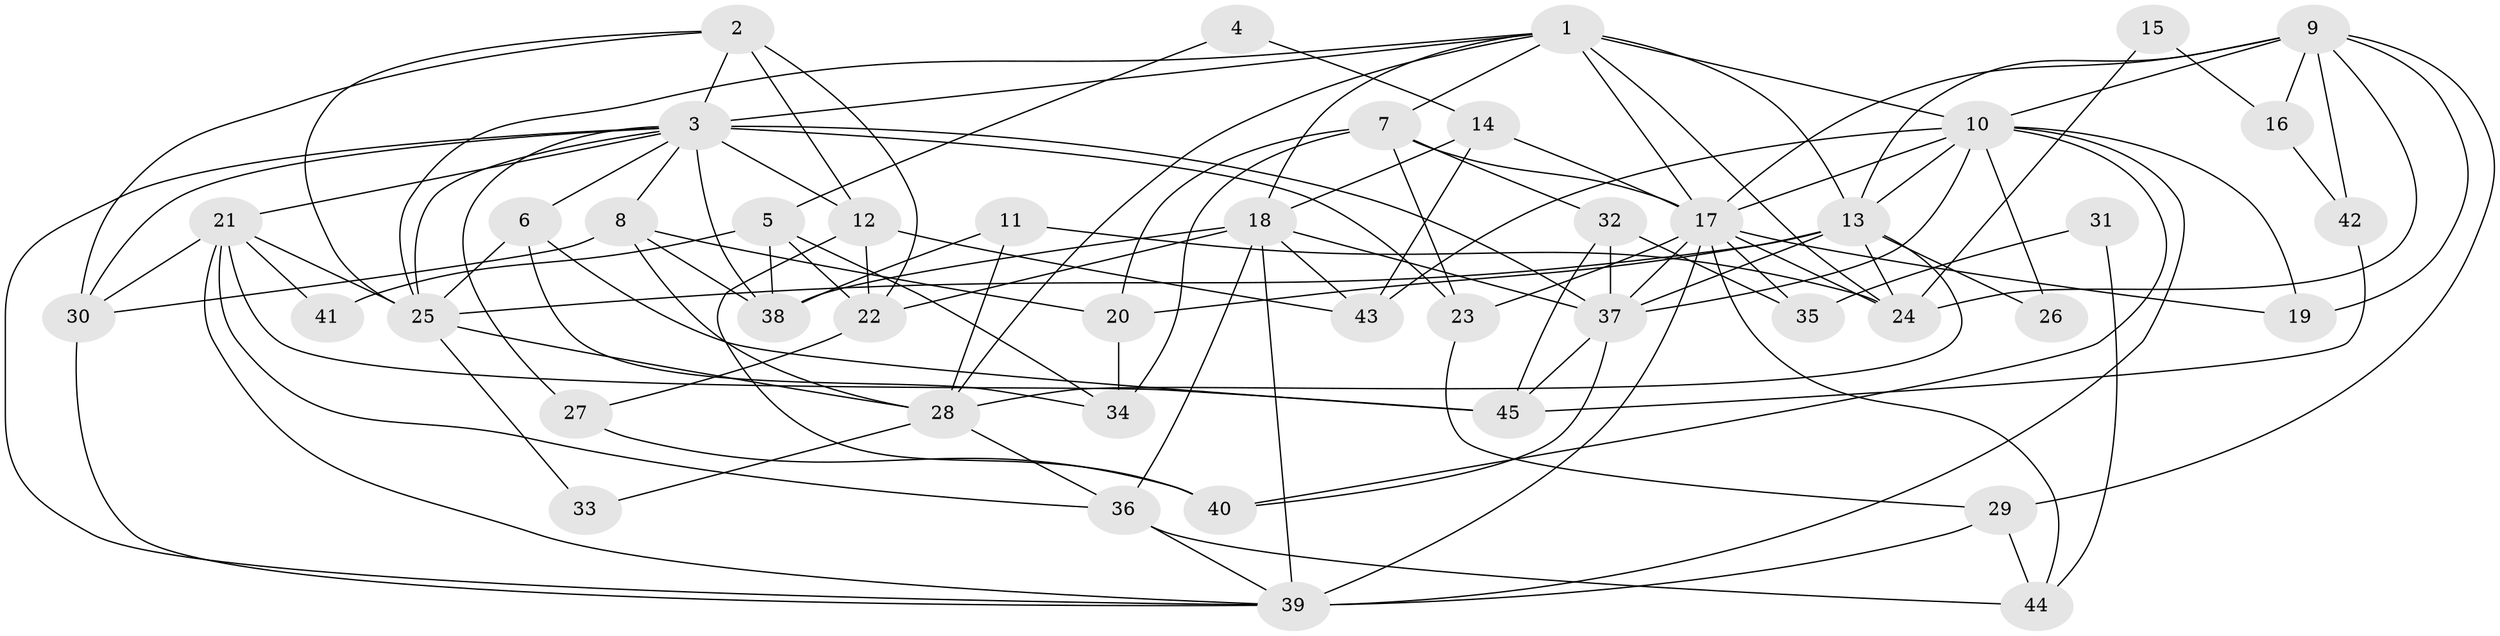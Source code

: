 // original degree distribution, {3: 0.2247191011235955, 4: 0.34831460674157305, 2: 0.11235955056179775, 5: 0.2247191011235955, 6: 0.056179775280898875, 8: 0.011235955056179775, 7: 0.02247191011235955}
// Generated by graph-tools (version 1.1) at 2025/35/03/09/25 02:35:53]
// undirected, 45 vertices, 117 edges
graph export_dot {
graph [start="1"]
  node [color=gray90,style=filled];
  1;
  2;
  3;
  4;
  5;
  6;
  7;
  8;
  9;
  10;
  11;
  12;
  13;
  14;
  15;
  16;
  17;
  18;
  19;
  20;
  21;
  22;
  23;
  24;
  25;
  26;
  27;
  28;
  29;
  30;
  31;
  32;
  33;
  34;
  35;
  36;
  37;
  38;
  39;
  40;
  41;
  42;
  43;
  44;
  45;
  1 -- 3 [weight=1.0];
  1 -- 7 [weight=1.0];
  1 -- 10 [weight=1.0];
  1 -- 13 [weight=2.0];
  1 -- 17 [weight=2.0];
  1 -- 18 [weight=1.0];
  1 -- 24 [weight=1.0];
  1 -- 25 [weight=1.0];
  1 -- 28 [weight=2.0];
  2 -- 3 [weight=1.0];
  2 -- 12 [weight=2.0];
  2 -- 22 [weight=1.0];
  2 -- 25 [weight=1.0];
  2 -- 30 [weight=1.0];
  3 -- 6 [weight=1.0];
  3 -- 8 [weight=1.0];
  3 -- 12 [weight=2.0];
  3 -- 21 [weight=1.0];
  3 -- 23 [weight=2.0];
  3 -- 25 [weight=1.0];
  3 -- 27 [weight=1.0];
  3 -- 30 [weight=1.0];
  3 -- 37 [weight=1.0];
  3 -- 38 [weight=1.0];
  3 -- 39 [weight=1.0];
  4 -- 5 [weight=1.0];
  4 -- 14 [weight=1.0];
  5 -- 22 [weight=1.0];
  5 -- 34 [weight=1.0];
  5 -- 38 [weight=1.0];
  5 -- 41 [weight=1.0];
  6 -- 25 [weight=1.0];
  6 -- 34 [weight=1.0];
  6 -- 45 [weight=1.0];
  7 -- 17 [weight=1.0];
  7 -- 20 [weight=1.0];
  7 -- 23 [weight=2.0];
  7 -- 32 [weight=1.0];
  7 -- 34 [weight=2.0];
  8 -- 20 [weight=1.0];
  8 -- 28 [weight=1.0];
  8 -- 30 [weight=1.0];
  8 -- 38 [weight=1.0];
  9 -- 10 [weight=1.0];
  9 -- 13 [weight=1.0];
  9 -- 16 [weight=1.0];
  9 -- 17 [weight=1.0];
  9 -- 19 [weight=1.0];
  9 -- 24 [weight=1.0];
  9 -- 29 [weight=1.0];
  9 -- 42 [weight=1.0];
  10 -- 13 [weight=1.0];
  10 -- 17 [weight=1.0];
  10 -- 19 [weight=1.0];
  10 -- 26 [weight=1.0];
  10 -- 37 [weight=1.0];
  10 -- 39 [weight=1.0];
  10 -- 40 [weight=2.0];
  10 -- 43 [weight=1.0];
  11 -- 24 [weight=1.0];
  11 -- 28 [weight=2.0];
  11 -- 38 [weight=1.0];
  12 -- 22 [weight=1.0];
  12 -- 40 [weight=2.0];
  12 -- 43 [weight=1.0];
  13 -- 20 [weight=1.0];
  13 -- 24 [weight=1.0];
  13 -- 25 [weight=1.0];
  13 -- 26 [weight=1.0];
  13 -- 28 [weight=1.0];
  13 -- 37 [weight=1.0];
  14 -- 17 [weight=1.0];
  14 -- 18 [weight=1.0];
  14 -- 43 [weight=1.0];
  15 -- 16 [weight=1.0];
  15 -- 24 [weight=1.0];
  16 -- 42 [weight=1.0];
  17 -- 19 [weight=2.0];
  17 -- 23 [weight=1.0];
  17 -- 24 [weight=1.0];
  17 -- 35 [weight=2.0];
  17 -- 37 [weight=1.0];
  17 -- 39 [weight=2.0];
  17 -- 44 [weight=1.0];
  18 -- 22 [weight=1.0];
  18 -- 36 [weight=1.0];
  18 -- 37 [weight=1.0];
  18 -- 38 [weight=1.0];
  18 -- 39 [weight=2.0];
  18 -- 43 [weight=1.0];
  20 -- 34 [weight=1.0];
  21 -- 25 [weight=1.0];
  21 -- 30 [weight=1.0];
  21 -- 36 [weight=1.0];
  21 -- 39 [weight=1.0];
  21 -- 41 [weight=1.0];
  21 -- 45 [weight=1.0];
  22 -- 27 [weight=1.0];
  23 -- 29 [weight=1.0];
  25 -- 28 [weight=1.0];
  25 -- 33 [weight=1.0];
  27 -- 40 [weight=1.0];
  28 -- 33 [weight=1.0];
  28 -- 36 [weight=1.0];
  29 -- 39 [weight=1.0];
  29 -- 44 [weight=1.0];
  30 -- 39 [weight=1.0];
  31 -- 35 [weight=1.0];
  31 -- 44 [weight=1.0];
  32 -- 35 [weight=1.0];
  32 -- 37 [weight=1.0];
  32 -- 45 [weight=1.0];
  36 -- 39 [weight=1.0];
  36 -- 44 [weight=1.0];
  37 -- 40 [weight=1.0];
  37 -- 45 [weight=1.0];
  42 -- 45 [weight=1.0];
}

